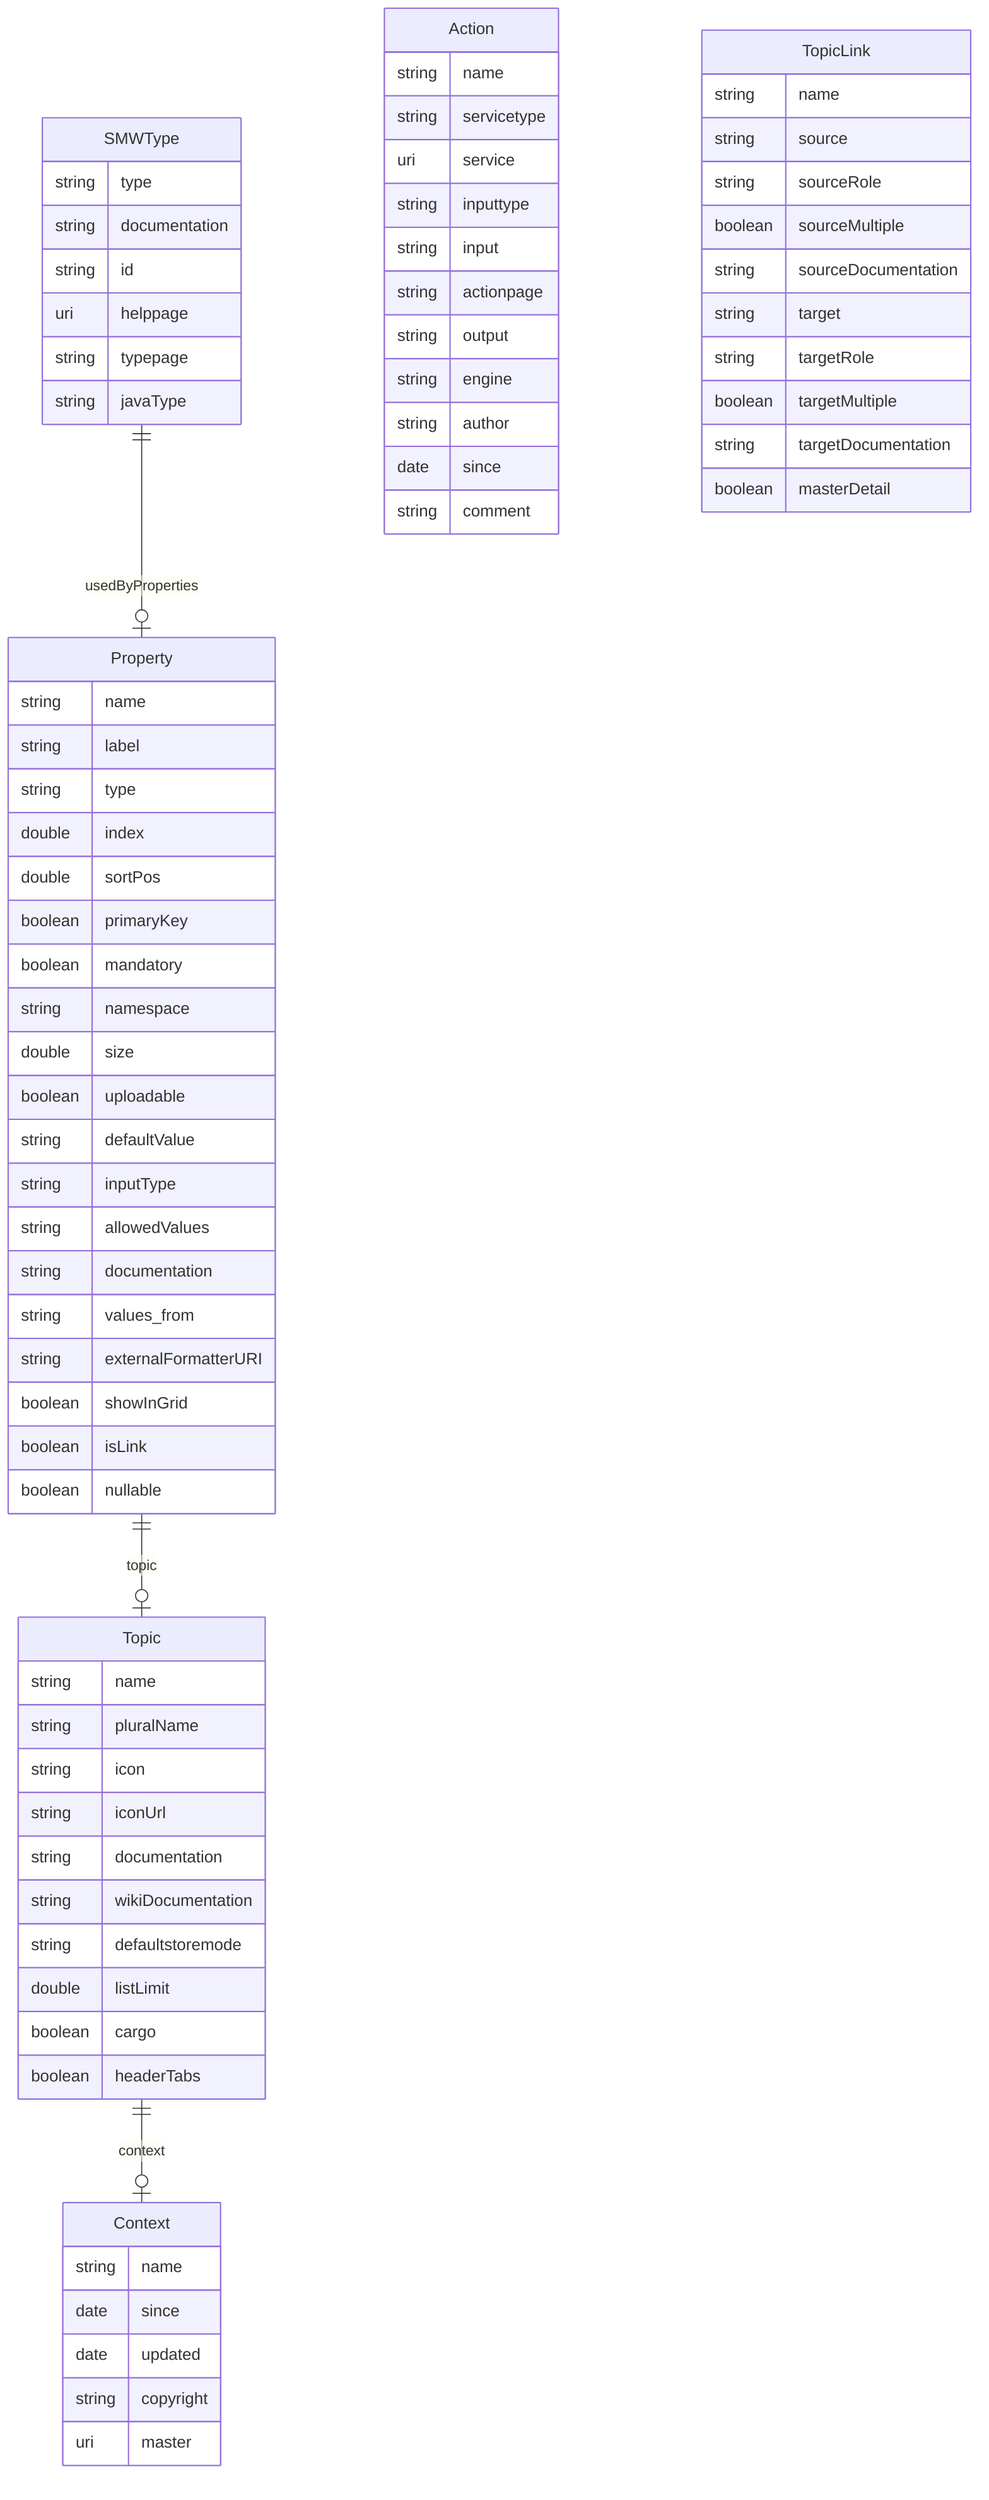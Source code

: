 erDiagram
Context {
    string name  
    date since  
    date updated  
    string copyright  
    uri master  
}
Property {
    string name  
    string label  
    string type  
    double index  
    double sortPos  
    boolean primaryKey  
    boolean mandatory  
    string namespace  
    double size  
    boolean uploadable  
    string defaultValue  
    string inputType  
    string allowedValues  
    string documentation  
    string values_from  
    string externalFormatterURI  
    boolean showInGrid  
    boolean isLink  
    boolean nullable  
}
SMWType {
    string type  
    string documentation  
    string id  
    uri helppage  
    string typepage  
    string javaType  
}
Topic {
    string name  
    string pluralName  
    string icon  
    string iconUrl  
    string documentation  
    string wikiDocumentation  
    string defaultstoremode  
    double listLimit  
    boolean cargo  
    boolean headerTabs  
}
Action {
    string name  
    string servicetype  
    uri service  
    string inputtype  
    string input  
    string actionpage  
    string output  
    string engine  
    string author  
    date since  
    string comment  
}
TopicLink {
    string name  
    string source  
    string sourceRole  
    boolean sourceMultiple  
    string sourceDocumentation  
    string target  
    string targetRole  
    boolean targetMultiple  
    string targetDocumentation  
    boolean masterDetail  
}

Property ||--|o Topic : "topic"
SMWType ||--|o Property : "usedByProperties"
Topic ||--|o Context : "context"